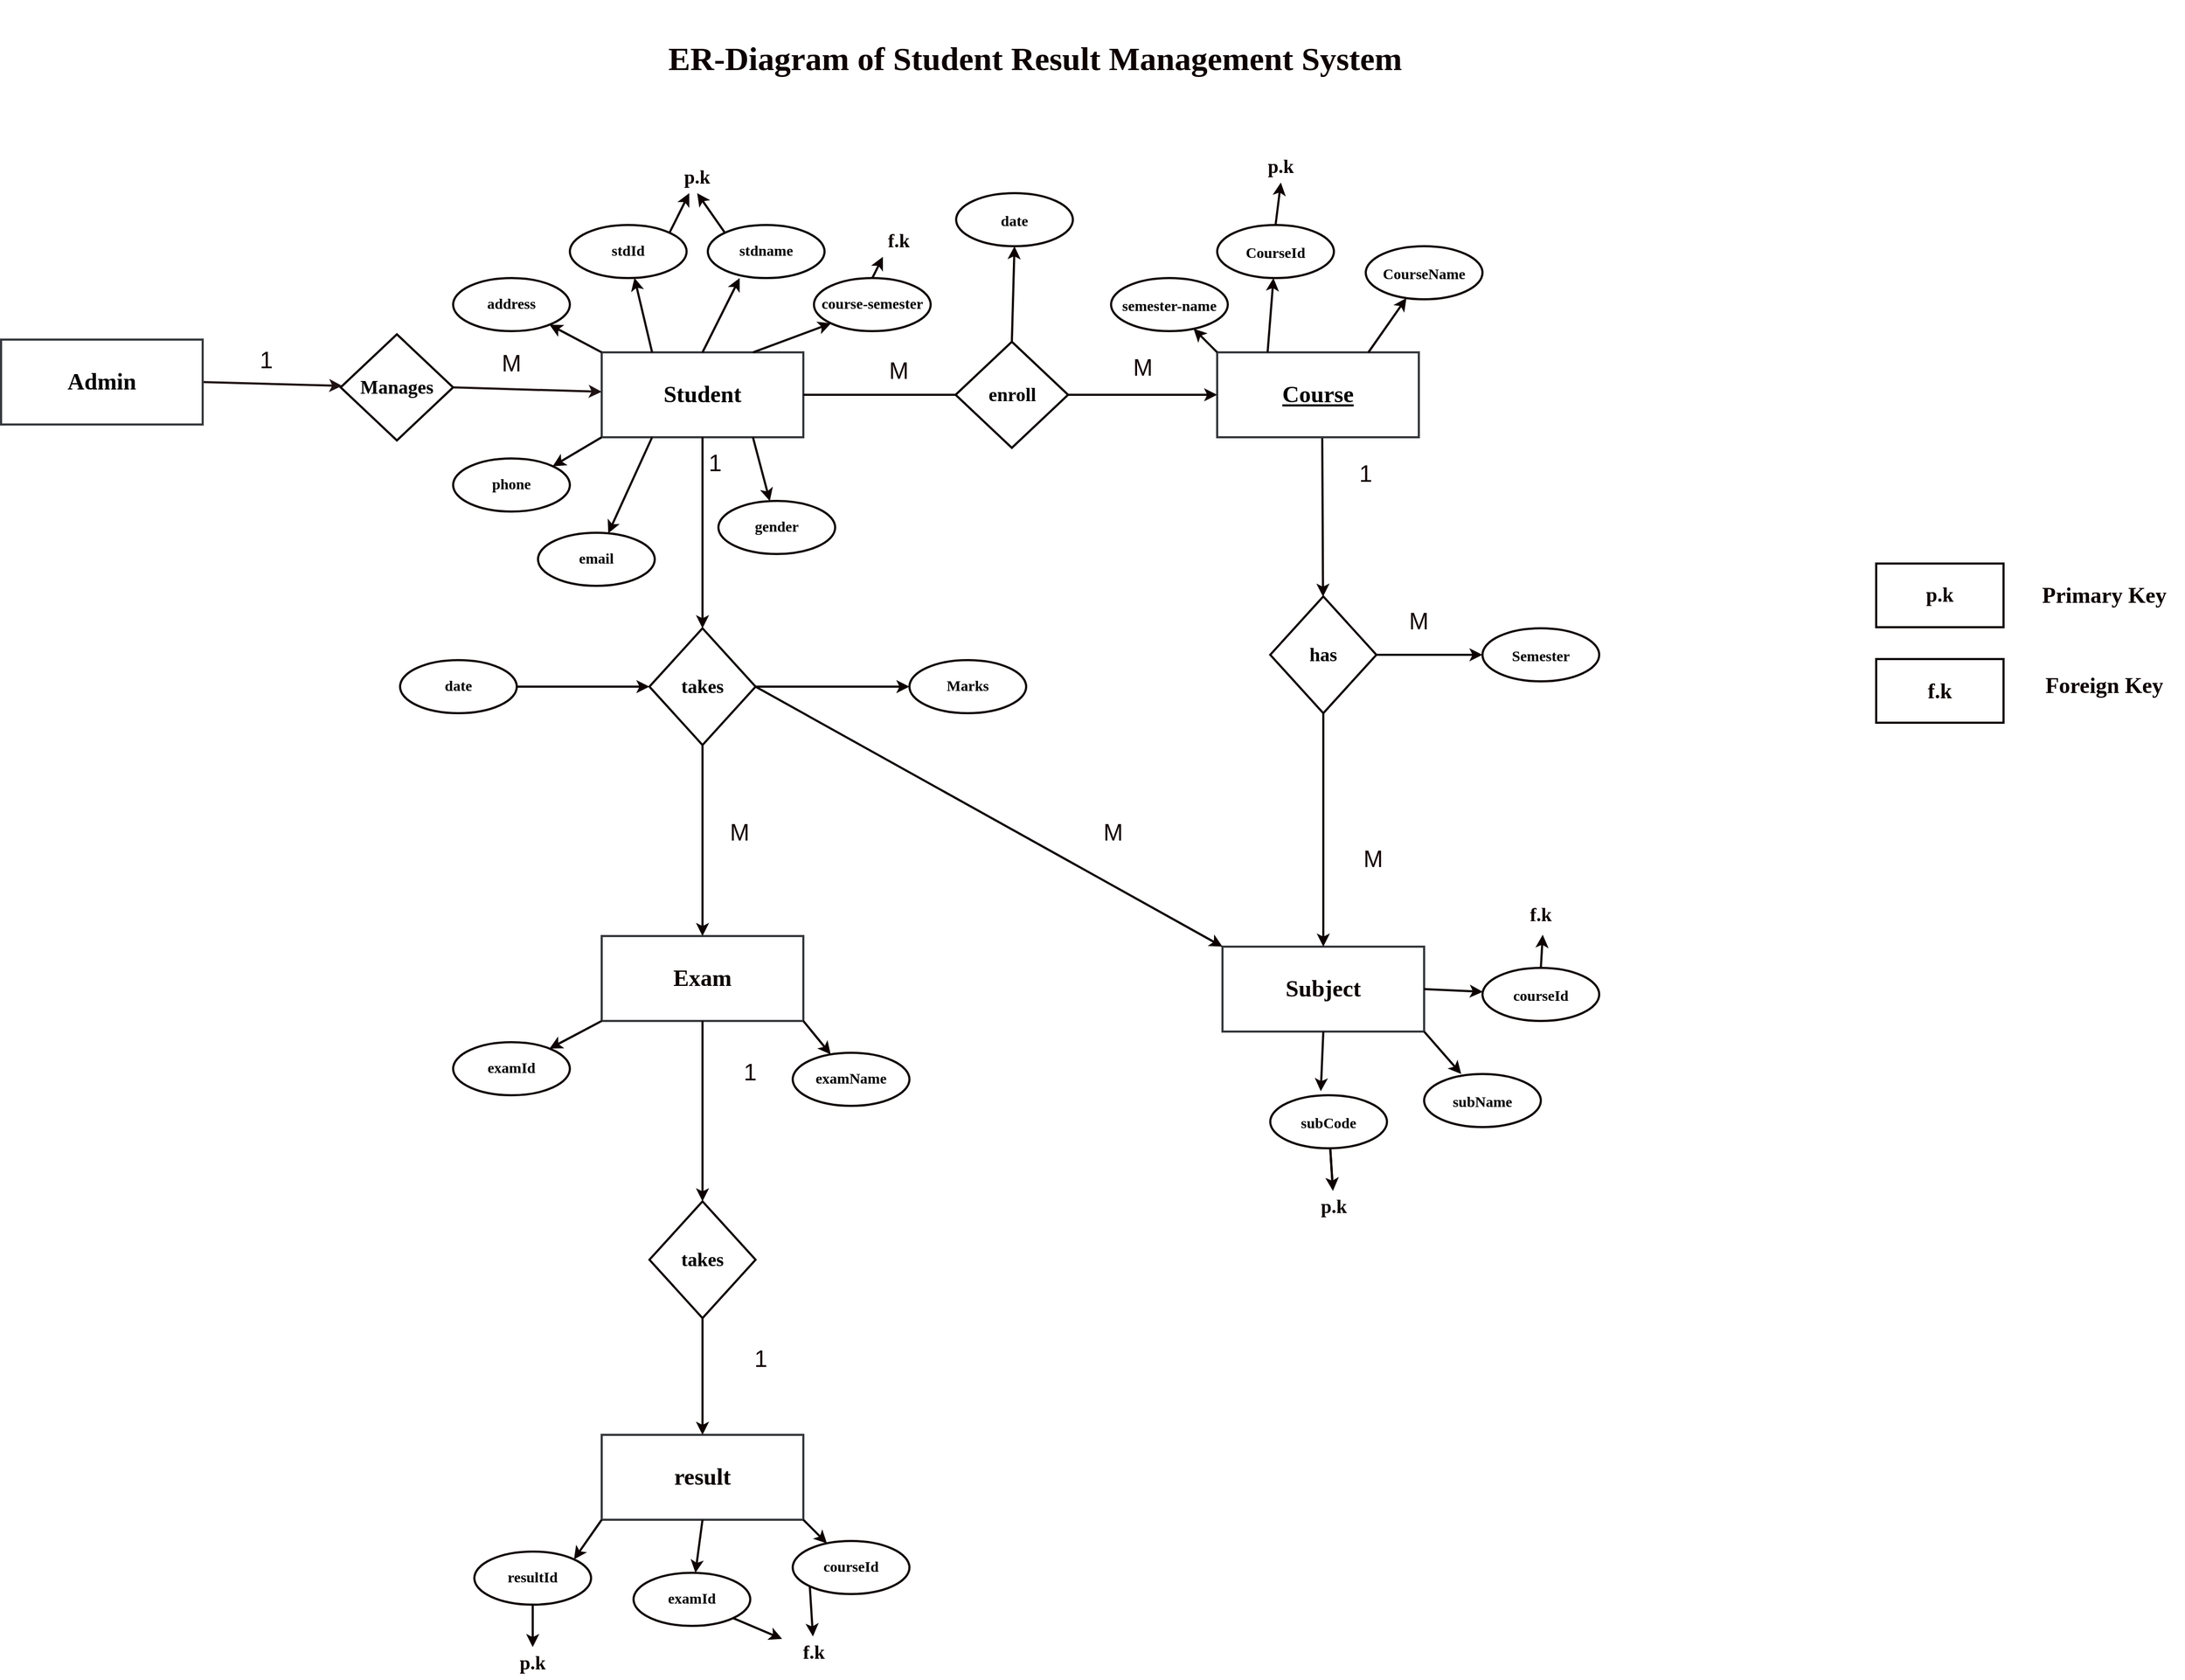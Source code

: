 <mxfile>
    <diagram id="aXGhBuVz9r-DT4zXBizx" name="Page-1">
        <mxGraphModel dx="5006" dy="3133" grid="0" gridSize="10" guides="1" tooltips="1" connect="1" arrows="1" fold="1" page="1" pageScale="1" pageWidth="827" pageHeight="1169" background="#FFFFFF" math="0" shadow="0">
            <root>
                <mxCell id="0"/>
                <mxCell id="1" parent="0"/>
                <mxCell id="134" value="" style="group" vertex="1" connectable="0" parent="1">
                    <mxGeometry x="-853" y="-125" width="2057" height="1550" as="geometry"/>
                </mxCell>
                <mxCell id="103" value="" style="group" parent="134" vertex="1" connectable="0">
                    <mxGeometry x="376" width="1681" height="1550" as="geometry"/>
                </mxCell>
                <mxCell id="3" value="&lt;font size=&quot;1&quot; style=&quot;&quot; face=&quot;Times New Roman&quot; color=&quot;#000000&quot;&gt;&lt;b style=&quot;font-size: 22px;&quot;&gt;Student&lt;/b&gt;&lt;/font&gt;" style="whiteSpace=wrap;html=1;fillColor=#FFFFFF;strokeColor=#36393d;strokeWidth=2;" parent="103" vertex="1">
                    <mxGeometry x="190" y="300" width="190" height="80" as="geometry"/>
                </mxCell>
                <mxCell id="4" value="&lt;font size=&quot;1&quot; color=&quot;#0e0101&quot; style=&quot;&quot; face=&quot;Times New Roman&quot;&gt;&lt;b style=&quot;font-size: 22px;&quot;&gt;Subject&lt;/b&gt;&lt;/font&gt;" style="whiteSpace=wrap;html=1;fillColor=#FFFFFF;strokeColor=#36393d;strokeWidth=2;" parent="103" vertex="1">
                    <mxGeometry x="775" y="860" width="190" height="80" as="geometry"/>
                </mxCell>
                <mxCell id="34" style="edgeStyle=none;html=1;exitX=0.5;exitY=1;exitDx=0;exitDy=0;strokeColor=#0e0101;strokeWidth=2;fontFamily=Times New Roman;fontSize=18;fontColor=#000000;" parent="103" target="21" edge="1">
                    <mxGeometry relative="1" as="geometry">
                        <mxPoint x="869" y="380" as="sourcePoint"/>
                        <mxPoint x="872.556" y="511.588" as="targetPoint"/>
                    </mxGeometry>
                </mxCell>
                <mxCell id="5" value="&lt;font size=&quot;1&quot; color=&quot;#000000&quot; style=&quot;&quot; face=&quot;Times New Roman&quot;&gt;&lt;b style=&quot;&quot;&gt;&lt;u style=&quot;font-size: 22px;&quot;&gt;Course&lt;/u&gt;&lt;/b&gt;&lt;/font&gt;" style="whiteSpace=wrap;html=1;fillColor=#FFFFFF;strokeColor=#36393d;strokestyle=dotted;strokeWidth=2;" parent="103" vertex="1">
                    <mxGeometry x="770" y="300" width="190" height="80" as="geometry"/>
                </mxCell>
                <mxCell id="13" style="edgeStyle=none;html=1;exitX=1;exitY=0.5;exitDx=0;exitDy=0;entryX=0;entryY=0.5;entryDx=0;entryDy=0;fontFamily=Times New Roman;fontSize=14;fontColor=#000000;strokeColor=#0e0101;strokeWidth=2;" parent="103" source="3" target="5" edge="1">
                    <mxGeometry relative="1" as="geometry">
                        <Array as="points"/>
                    </mxGeometry>
                </mxCell>
                <mxCell id="6" value="&lt;font style=&quot;font-size: 14px;&quot; face=&quot;Times New Roman&quot; color=&quot;#000000&quot;&gt;&lt;b&gt;stdId&lt;/b&gt;&lt;/font&gt;" style="ellipse;whiteSpace=wrap;html=1;fillColor=#ffffff;strokeWidth=2;strokeColor=#0e0101;" parent="103" vertex="1">
                    <mxGeometry x="160" y="180" width="110" height="50" as="geometry"/>
                </mxCell>
                <mxCell id="14" style="edgeStyle=none;html=1;exitX=0.25;exitY=0;exitDx=0;exitDy=0;strokeColor=#0e0101;strokeWidth=2;fontFamily=Times New Roman;fontSize=14;fontColor=#000000;" parent="103" source="3" target="6" edge="1">
                    <mxGeometry relative="1" as="geometry"/>
                </mxCell>
                <mxCell id="7" value="&lt;font face=&quot;Times New Roman&quot; color=&quot;#000000&quot;&gt;&lt;span style=&quot;font-size: 14px;&quot;&gt;&lt;b&gt;stdname&lt;/b&gt;&lt;/span&gt;&lt;/font&gt;" style="ellipse;whiteSpace=wrap;html=1;fillColor=#ffffff;strokeWidth=2;strokeColor=#050000;" parent="103" vertex="1">
                    <mxGeometry x="290" y="180" width="110" height="50" as="geometry"/>
                </mxCell>
                <mxCell id="19" style="edgeStyle=none;html=1;exitX=0.5;exitY=0;exitDx=0;exitDy=0;entryX=0.273;entryY=1;entryDx=0;entryDy=0;entryPerimeter=0;strokeColor=#0e0101;strokeWidth=2;fontFamily=Times New Roman;fontSize=14;fontColor=#000000;" parent="103" source="3" target="7" edge="1">
                    <mxGeometry relative="1" as="geometry"/>
                </mxCell>
                <mxCell id="8" value="&lt;font face=&quot;Times New Roman&quot; color=&quot;#000000&quot;&gt;&lt;span style=&quot;font-size: 14px;&quot;&gt;&lt;b&gt;course-semester&lt;/b&gt;&lt;/span&gt;&lt;/font&gt;" style="ellipse;whiteSpace=wrap;html=1;fillColor=#ffffff;strokeWidth=2;strokeColor=#0e0101;" parent="103" vertex="1">
                    <mxGeometry x="390" y="230" width="110" height="50" as="geometry"/>
                </mxCell>
                <mxCell id="20" style="edgeStyle=none;html=1;exitX=0.75;exitY=0;exitDx=0;exitDy=0;entryX=0;entryY=1;entryDx=0;entryDy=0;strokeColor=#0e0101;strokeWidth=2;fontFamily=Times New Roman;fontSize=14;fontColor=#000000;" parent="103" source="3" target="8" edge="1">
                    <mxGeometry relative="1" as="geometry"/>
                </mxCell>
                <mxCell id="9" value="&lt;font style=&quot;font-size: 14px;&quot; face=&quot;Times New Roman&quot; color=&quot;#000000&quot;&gt;&lt;b&gt;address&lt;/b&gt;&lt;/font&gt;" style="ellipse;whiteSpace=wrap;html=1;fillColor=#ffffff;strokeWidth=2;strokeColor=#0e0101;" parent="103" vertex="1">
                    <mxGeometry x="50" y="230" width="110" height="50" as="geometry"/>
                </mxCell>
                <mxCell id="15" style="edgeStyle=none;html=1;exitX=0;exitY=0;exitDx=0;exitDy=0;strokeColor=#0e0101;strokeWidth=2;fontFamily=Times New Roman;fontSize=14;fontColor=#000000;" parent="103" source="3" target="9" edge="1">
                    <mxGeometry relative="1" as="geometry"/>
                </mxCell>
                <mxCell id="10" value="&lt;font style=&quot;font-size: 14px;&quot; face=&quot;Times New Roman&quot; color=&quot;#000000&quot;&gt;&lt;b&gt;gender&lt;/b&gt;&lt;/font&gt;" style="ellipse;whiteSpace=wrap;html=1;fillColor=#ffffff;strokeWidth=2;strokeColor=#0e0101;" parent="103" vertex="1">
                    <mxGeometry x="300" y="440" width="110" height="50" as="geometry"/>
                </mxCell>
                <mxCell id="16" style="edgeStyle=none;html=1;exitX=0.75;exitY=1;exitDx=0;exitDy=0;strokeColor=#0e0101;strokeWidth=2;fontFamily=Times New Roman;fontSize=14;fontColor=#000000;" parent="103" source="3" target="10" edge="1">
                    <mxGeometry relative="1" as="geometry"/>
                </mxCell>
                <mxCell id="11" value="&lt;font style=&quot;font-size: 14px;&quot; face=&quot;Times New Roman&quot; color=&quot;#000000&quot;&gt;&lt;b&gt;phone&lt;/b&gt;&lt;/font&gt;" style="ellipse;whiteSpace=wrap;html=1;fillColor=#ffffff;strokeWidth=2;strokeColor=#0e0101;" parent="103" vertex="1">
                    <mxGeometry x="50" y="400" width="110" height="50" as="geometry"/>
                </mxCell>
                <mxCell id="17" style="edgeStyle=none;html=1;exitX=0;exitY=1;exitDx=0;exitDy=0;entryX=1;entryY=0;entryDx=0;entryDy=0;strokeColor=#0e0101;strokeWidth=2;fontFamily=Times New Roman;fontSize=14;fontColor=#000000;" parent="103" source="3" target="11" edge="1">
                    <mxGeometry relative="1" as="geometry"/>
                </mxCell>
                <mxCell id="12" value="&lt;font face=&quot;Times New Roman&quot; color=&quot;#000000&quot;&gt;&lt;span style=&quot;font-size: 14px;&quot;&gt;&lt;b&gt;email&lt;/b&gt;&lt;/span&gt;&lt;/font&gt;" style="ellipse;whiteSpace=wrap;html=1;fillColor=#ffffff;strokeWidth=2;strokeColor=#0e0101;" parent="103" vertex="1">
                    <mxGeometry x="130" y="470" width="110" height="50" as="geometry"/>
                </mxCell>
                <mxCell id="18" style="edgeStyle=none;html=1;exitX=0.25;exitY=1;exitDx=0;exitDy=0;strokeColor=#0e0101;strokeWidth=2;fontFamily=Times New Roman;fontSize=14;fontColor=#000000;" parent="103" source="3" target="12" edge="1">
                    <mxGeometry relative="1" as="geometry"/>
                </mxCell>
                <mxCell id="44" style="edgeStyle=none;html=1;exitX=0.5;exitY=1;exitDx=0;exitDy=0;strokeColor=#0e0101;strokeWidth=2;fontFamily=Times New Roman;fontSize=18;fontColor=#000000;" parent="103" source="21" target="4" edge="1">
                    <mxGeometry relative="1" as="geometry"/>
                </mxCell>
                <mxCell id="21" value="&lt;b&gt;has&lt;/b&gt;" style="rhombus;whiteSpace=wrap;html=1;strokeColor=#0e0101;strokeWidth=2;fontFamily=Times New Roman;fontSize=18;fontColor=#000000;fillColor=#ffffff;" parent="103" vertex="1">
                    <mxGeometry x="820" y="530" width="100" height="110" as="geometry"/>
                </mxCell>
                <mxCell id="22" value="&lt;b&gt;enroll&lt;/b&gt;" style="rhombus;whiteSpace=wrap;html=1;strokeColor=#0e0101;strokeWidth=2;fontFamily=Times New Roman;fontSize=18;fontColor=#000000;fillColor=#ffffff;" parent="103" vertex="1">
                    <mxGeometry x="523.5" y="290" width="106" height="100" as="geometry"/>
                </mxCell>
                <mxCell id="23" value="&lt;span style=&quot;font-size: 14px;&quot;&gt;&lt;b&gt;date&lt;/b&gt;&lt;/span&gt;" style="ellipse;whiteSpace=wrap;html=1;fillColor=#ffffff;strokeWidth=2;strokeColor=#0e0101;fontFamily=Times New Roman;fontSize=18;fontColor=#000000;" parent="103" vertex="1">
                    <mxGeometry x="524" y="150" width="110" height="50" as="geometry"/>
                </mxCell>
                <mxCell id="25" style="edgeStyle=none;html=1;exitX=0.5;exitY=0;exitDx=0;exitDy=0;entryX=0.5;entryY=1;entryDx=0;entryDy=0;strokeColor=#0e0101;strokeWidth=2;fontFamily=Times New Roman;fontSize=18;fontColor=#000000;" parent="103" source="22" target="23" edge="1">
                    <mxGeometry relative="1" as="geometry"/>
                </mxCell>
                <mxCell id="26" value="&lt;span style=&quot;font-size: 14px;&quot;&gt;&lt;b&gt;CourseId&lt;/b&gt;&lt;/span&gt;" style="ellipse;whiteSpace=wrap;html=1;fillColor=#ffffff;strokeWidth=2;strokeColor=#0e0101;fontFamily=Times New Roman;fontSize=18;fontColor=#000000;" parent="103" vertex="1">
                    <mxGeometry x="770" y="180" width="110" height="50" as="geometry"/>
                </mxCell>
                <mxCell id="30" style="edgeStyle=none;html=1;exitX=0.25;exitY=0;exitDx=0;exitDy=0;strokeColor=#0e0101;strokeWidth=2;fontFamily=Times New Roman;fontSize=18;fontColor=#000000;" parent="103" source="5" target="26" edge="1">
                    <mxGeometry relative="1" as="geometry"/>
                </mxCell>
                <mxCell id="27" value="&lt;span style=&quot;font-size: 14px;&quot;&gt;&lt;b&gt;CourseName&lt;/b&gt;&lt;/span&gt;" style="ellipse;whiteSpace=wrap;html=1;fillColor=#ffffff;strokeWidth=2;strokeColor=#0e0101;fontFamily=Times New Roman;fontSize=18;fontColor=#000000;" parent="103" vertex="1">
                    <mxGeometry x="910" y="200" width="110" height="50" as="geometry"/>
                </mxCell>
                <mxCell id="31" style="edgeStyle=none;html=1;exitX=0.75;exitY=0;exitDx=0;exitDy=0;strokeColor=#0e0101;strokeWidth=2;fontFamily=Times New Roman;fontSize=18;fontColor=#000000;" parent="103" source="5" target="27" edge="1">
                    <mxGeometry relative="1" as="geometry"/>
                </mxCell>
                <mxCell id="28" value="&lt;span style=&quot;font-size: 14px;&quot;&gt;&lt;b&gt;semester-name&lt;/b&gt;&lt;/span&gt;" style="ellipse;whiteSpace=wrap;html=1;fillColor=#ffffff;strokeWidth=2;strokeColor=#0e0101;fontFamily=Times New Roman;fontSize=18;fontColor=#000000;" parent="103" vertex="1">
                    <mxGeometry x="670" y="230" width="110" height="50" as="geometry"/>
                </mxCell>
                <mxCell id="29" style="edgeStyle=none;html=1;exitX=0;exitY=0;exitDx=0;exitDy=0;strokeColor=#0e0101;strokeWidth=2;fontFamily=Times New Roman;fontSize=18;fontColor=#000000;" parent="103" source="5" target="28" edge="1">
                    <mxGeometry relative="1" as="geometry"/>
                </mxCell>
                <mxCell id="35" value="&lt;span style=&quot;font-size: 14px;&quot;&gt;&lt;b&gt;Semester&lt;/b&gt;&lt;/span&gt;" style="ellipse;whiteSpace=wrap;html=1;fillColor=#ffffff;strokeWidth=2;strokeColor=#0e0101;fontFamily=Times New Roman;fontSize=18;fontColor=#000000;" parent="103" vertex="1">
                    <mxGeometry x="1020" y="560" width="110" height="50" as="geometry"/>
                </mxCell>
                <mxCell id="37" style="edgeStyle=none;html=1;exitX=1;exitY=0.5;exitDx=0;exitDy=0;strokeColor=#0e0101;strokeWidth=2;fontFamily=Times New Roman;fontSize=18;fontColor=#000000;" parent="103" source="21" target="35" edge="1">
                    <mxGeometry relative="1" as="geometry"/>
                </mxCell>
                <mxCell id="47" style="edgeStyle=none;html=1;exitX=1;exitY=0.5;exitDx=0;exitDy=0;entryX=0;entryY=0;entryDx=0;entryDy=0;strokeColor=#0e0101;strokeWidth=2;fontFamily=Times New Roman;fontSize=17;fontColor=#0e0101;" parent="103" source="38" target="4" edge="1">
                    <mxGeometry relative="1" as="geometry"/>
                </mxCell>
                <mxCell id="38" value="&lt;b&gt;takes&lt;/b&gt;" style="rhombus;whiteSpace=wrap;html=1;strokeColor=#0e0101;strokeWidth=2;fontFamily=Times New Roman;fontSize=18;fontColor=#000000;fillColor=#ffffff;" parent="103" vertex="1">
                    <mxGeometry x="235" y="560" width="100" height="110" as="geometry"/>
                </mxCell>
                <mxCell id="39" style="edgeStyle=none;html=1;exitX=0.5;exitY=1;exitDx=0;exitDy=0;strokeColor=#0e0101;strokeWidth=2;fontFamily=Times New Roman;fontSize=18;fontColor=#000000;" parent="103" source="3" target="38" edge="1">
                    <mxGeometry relative="1" as="geometry"/>
                </mxCell>
                <mxCell id="40" value="&lt;font size=&quot;1&quot; color=&quot;#0d0202&quot; style=&quot;&quot; face=&quot;Times New Roman&quot;&gt;&lt;b style=&quot;font-size: 22px;&quot;&gt;Exam&lt;/b&gt;&lt;/font&gt;" style="whiteSpace=wrap;html=1;fillColor=#FFFFFF;strokeColor=#36393d;strokeWidth=2;" parent="103" vertex="1">
                    <mxGeometry x="190" y="850" width="190" height="80" as="geometry"/>
                </mxCell>
                <mxCell id="43" style="edgeStyle=none;html=1;exitX=0.5;exitY=1;exitDx=0;exitDy=0;strokeColor=#0e0101;strokeWidth=2;fontFamily=Times New Roman;fontSize=18;fontColor=#000000;" parent="103" source="38" target="40" edge="1">
                    <mxGeometry relative="1" as="geometry"/>
                </mxCell>
                <mxCell id="46" style="edgeStyle=none;html=1;exitX=1;exitY=0.5;exitDx=0;exitDy=0;strokeColor=#0e0101;strokeWidth=2;fontFamily=Times New Roman;fontSize=17;fontColor=#0e0101;" parent="103" source="45" target="38" edge="1">
                    <mxGeometry relative="1" as="geometry"/>
                </mxCell>
                <mxCell id="45" value="&lt;font face=&quot;Times New Roman&quot; color=&quot;#000000&quot;&gt;&lt;span style=&quot;font-size: 14px;&quot;&gt;&lt;b&gt;date&lt;/b&gt;&lt;/span&gt;&lt;/font&gt;" style="ellipse;whiteSpace=wrap;html=1;fillColor=#ffffff;strokeWidth=2;strokeColor=#0e0101;" parent="103" vertex="1">
                    <mxGeometry y="590" width="110" height="50" as="geometry"/>
                </mxCell>
                <mxCell id="49" value="&lt;span style=&quot;font-size: 14px;&quot;&gt;&lt;b&gt;subName&lt;/b&gt;&lt;/span&gt;" style="ellipse;whiteSpace=wrap;html=1;fillColor=#ffffff;strokeWidth=2;strokeColor=#0e0101;fontFamily=Times New Roman;fontSize=18;fontColor=#000000;" parent="103" vertex="1">
                    <mxGeometry x="965" y="980" width="110" height="50" as="geometry"/>
                </mxCell>
                <mxCell id="53" style="edgeStyle=none;html=1;exitX=1;exitY=1;exitDx=0;exitDy=0;entryX=0.318;entryY=0;entryDx=0;entryDy=0;entryPerimeter=0;strokeColor=#0e0101;strokeWidth=2;fontFamily=Times New Roman;fontSize=17;fontColor=#0e0101;" parent="103" source="4" target="49" edge="1">
                    <mxGeometry relative="1" as="geometry"/>
                </mxCell>
                <mxCell id="50" value="&lt;span style=&quot;font-size: 14px;&quot;&gt;&lt;b&gt;subCode&lt;/b&gt;&lt;/span&gt;" style="ellipse;whiteSpace=wrap;html=1;fillColor=#ffffff;strokeWidth=2;strokeColor=#0e0101;fontFamily=Times New Roman;fontSize=18;fontColor=#000000;" parent="103" vertex="1">
                    <mxGeometry x="820" y="1000" width="110" height="50" as="geometry"/>
                </mxCell>
                <mxCell id="52" style="edgeStyle=none;html=1;exitX=0.5;exitY=1;exitDx=0;exitDy=0;entryX=0.433;entryY=-0.075;entryDx=0;entryDy=0;entryPerimeter=0;strokeColor=#0e0101;strokeWidth=2;fontFamily=Times New Roman;fontSize=17;fontColor=#0e0101;" parent="103" source="4" target="50" edge="1">
                    <mxGeometry relative="1" as="geometry"/>
                </mxCell>
                <mxCell id="51" value="&lt;span style=&quot;font-size: 14px;&quot;&gt;&lt;b&gt;courseId&lt;/b&gt;&lt;/span&gt;" style="ellipse;whiteSpace=wrap;html=1;fillColor=#ffffff;strokeWidth=2;strokeColor=#0e0101;fontFamily=Times New Roman;fontSize=18;fontColor=#000000;" parent="103" vertex="1">
                    <mxGeometry x="1020" y="880" width="110" height="50" as="geometry"/>
                </mxCell>
                <mxCell id="54" style="edgeStyle=none;html=1;exitX=1;exitY=0.5;exitDx=0;exitDy=0;strokeColor=#0e0101;strokeWidth=2;fontFamily=Times New Roman;fontSize=17;fontColor=#0e0101;" parent="103" source="4" target="51" edge="1">
                    <mxGeometry relative="1" as="geometry"/>
                </mxCell>
                <mxCell id="55" value="&lt;font face=&quot;Times New Roman&quot; color=&quot;#000000&quot;&gt;&lt;span style=&quot;font-size: 14px;&quot;&gt;&lt;b&gt;examId&lt;/b&gt;&lt;/span&gt;&lt;/font&gt;" style="ellipse;whiteSpace=wrap;html=1;fillColor=#ffffff;strokeWidth=2;strokeColor=#0e0101;" parent="103" vertex="1">
                    <mxGeometry x="50" y="950" width="110" height="50" as="geometry"/>
                </mxCell>
                <mxCell id="57" style="edgeStyle=none;html=1;exitX=0;exitY=1;exitDx=0;exitDy=0;strokeColor=#0e0101;strokeWidth=2;fontFamily=Times New Roman;fontSize=17;fontColor=#0e0101;" parent="103" source="40" target="55" edge="1">
                    <mxGeometry relative="1" as="geometry"/>
                </mxCell>
                <mxCell id="56" value="&lt;font face=&quot;Times New Roman&quot; color=&quot;#000000&quot;&gt;&lt;span style=&quot;font-size: 14px;&quot;&gt;&lt;b&gt;examName&lt;/b&gt;&lt;/span&gt;&lt;/font&gt;" style="ellipse;whiteSpace=wrap;html=1;fillColor=#ffffff;strokeWidth=2;strokeColor=#0e0101;" parent="103" vertex="1">
                    <mxGeometry x="370" y="960" width="110" height="50" as="geometry"/>
                </mxCell>
                <mxCell id="58" style="edgeStyle=none;html=1;exitX=1;exitY=1;exitDx=0;exitDy=0;strokeColor=#0e0101;strokeWidth=2;fontFamily=Times New Roman;fontSize=17;fontColor=#0e0101;" parent="103" source="40" target="56" edge="1">
                    <mxGeometry relative="1" as="geometry"/>
                </mxCell>
                <mxCell id="59" value="&lt;b&gt;takes&lt;/b&gt;" style="rhombus;whiteSpace=wrap;html=1;strokeColor=#0e0101;strokeWidth=2;fontFamily=Times New Roman;fontSize=18;fontColor=#000000;fillColor=#ffffff;" parent="103" vertex="1">
                    <mxGeometry x="235" y="1100" width="100" height="110" as="geometry"/>
                </mxCell>
                <mxCell id="60" style="edgeStyle=none;html=1;exitX=0.5;exitY=1;exitDx=0;exitDy=0;strokeColor=#0e0101;strokeWidth=2;fontFamily=Times New Roman;fontSize=17;fontColor=#0e0101;" parent="103" source="40" target="59" edge="1">
                    <mxGeometry relative="1" as="geometry"/>
                </mxCell>
                <mxCell id="62" value="&lt;font size=&quot;1&quot; color=&quot;#0d0202&quot; style=&quot;&quot; face=&quot;Times New Roman&quot;&gt;&lt;b style=&quot;font-size: 22px;&quot;&gt;result&lt;/b&gt;&lt;/font&gt;" style="whiteSpace=wrap;html=1;fillColor=#FFFFFF;strokeColor=#36393d;strokeWidth=2;" parent="103" vertex="1">
                    <mxGeometry x="190" y="1320" width="190" height="80" as="geometry"/>
                </mxCell>
                <mxCell id="66" style="edgeStyle=none;html=1;exitX=0.5;exitY=1;exitDx=0;exitDy=0;strokeColor=#0e0101;strokeWidth=2;fontFamily=Times New Roman;fontSize=17;fontColor=#0e0101;" parent="103" source="59" target="62" edge="1">
                    <mxGeometry relative="1" as="geometry"/>
                </mxCell>
                <mxCell id="63" value="&lt;font face=&quot;Times New Roman&quot; color=&quot;#000000&quot;&gt;&lt;span style=&quot;font-size: 14px;&quot;&gt;&lt;b&gt;courseId&lt;/b&gt;&lt;/span&gt;&lt;/font&gt;" style="ellipse;whiteSpace=wrap;html=1;fillColor=#ffffff;strokeWidth=2;strokeColor=#0e0101;" parent="103" vertex="1">
                    <mxGeometry x="370" y="1420" width="110" height="50" as="geometry"/>
                </mxCell>
                <mxCell id="84" style="edgeStyle=none;html=1;exitX=1;exitY=1;exitDx=0;exitDy=0;strokeColor=#0e0101;strokeWidth=2;fontFamily=Times New Roman;fontSize=18;fontColor=#0e0101;" parent="103" source="62" target="63" edge="1">
                    <mxGeometry relative="1" as="geometry"/>
                </mxCell>
                <mxCell id="64" value="&lt;font face=&quot;Times New Roman&quot; color=&quot;#000000&quot;&gt;&lt;span style=&quot;font-size: 14px;&quot;&gt;&lt;b&gt;examId&lt;/b&gt;&lt;/span&gt;&lt;/font&gt;" style="ellipse;whiteSpace=wrap;html=1;fillColor=#ffffff;strokeWidth=2;strokeColor=#0e0101;" parent="103" vertex="1">
                    <mxGeometry x="220" y="1450" width="110" height="50" as="geometry"/>
                </mxCell>
                <mxCell id="83" style="edgeStyle=none;html=1;exitX=0.5;exitY=1;exitDx=0;exitDy=0;strokeColor=#0e0101;strokeWidth=2;fontFamily=Times New Roman;fontSize=18;fontColor=#0e0101;" parent="103" source="62" target="64" edge="1">
                    <mxGeometry relative="1" as="geometry"/>
                </mxCell>
                <mxCell id="65" value="&lt;font face=&quot;Times New Roman&quot; color=&quot;#000000&quot;&gt;&lt;span style=&quot;font-size: 14px;&quot;&gt;&lt;b&gt;resultId&lt;/b&gt;&lt;/span&gt;&lt;/font&gt;" style="ellipse;whiteSpace=wrap;html=1;fillColor=#ffffff;strokeWidth=2;strokeColor=#0e0101;" parent="103" vertex="1">
                    <mxGeometry x="70" y="1430" width="110" height="50" as="geometry"/>
                </mxCell>
                <mxCell id="82" style="edgeStyle=none;html=1;exitX=0;exitY=1;exitDx=0;exitDy=0;entryX=1;entryY=0;entryDx=0;entryDy=0;strokeColor=#0e0101;strokeWidth=2;fontFamily=Times New Roman;fontSize=18;fontColor=#0e0101;" parent="103" source="62" target="65" edge="1">
                    <mxGeometry relative="1" as="geometry"/>
                </mxCell>
                <mxCell id="70" value="&lt;font face=&quot;Times New Roman&quot; color=&quot;#000000&quot;&gt;&lt;span style=&quot;font-size: 14px;&quot;&gt;&lt;b&gt;Marks&lt;/b&gt;&lt;/span&gt;&lt;/font&gt;" style="ellipse;whiteSpace=wrap;html=1;fillColor=#ffffff;strokeWidth=2;strokeColor=#0e0101;" parent="103" vertex="1">
                    <mxGeometry x="480" y="590" width="110" height="50" as="geometry"/>
                </mxCell>
                <mxCell id="72" style="edgeStyle=none;html=1;exitX=1;exitY=0.5;exitDx=0;exitDy=0;entryX=0;entryY=0.5;entryDx=0;entryDy=0;strokeColor=#0e0101;strokeWidth=2;fontFamily=Times New Roman;fontSize=17;fontColor=#0e0101;" parent="103" source="38" target="70" edge="1">
                    <mxGeometry relative="1" as="geometry"/>
                </mxCell>
                <mxCell id="74" value="&lt;b&gt;&lt;font style=&quot;font-size: 18px;&quot;&gt;p.k&lt;/font&gt;&lt;/b&gt;" style="text;strokeColor=none;align=center;fillColor=none;html=1;verticalAlign=middle;whiteSpace=wrap;rounded=0;strokeWidth=2;fontFamily=Times New Roman;fontSize=17;fontColor=#0e0101;" parent="103" vertex="1">
                    <mxGeometry x="250" y="120" width="60" height="30" as="geometry"/>
                </mxCell>
                <mxCell id="75" style="edgeStyle=none;html=1;exitX=1;exitY=0;exitDx=0;exitDy=0;strokeColor=#0e0101;strokeWidth=2;fontFamily=Times New Roman;fontSize=17;fontColor=#0e0101;" parent="103" source="6" target="74" edge="1">
                    <mxGeometry relative="1" as="geometry"/>
                </mxCell>
                <mxCell id="76" style="edgeStyle=none;html=1;exitX=0;exitY=0;exitDx=0;exitDy=0;entryX=0.5;entryY=1;entryDx=0;entryDy=0;strokeColor=#0e0101;strokeWidth=2;fontFamily=Times New Roman;fontSize=17;fontColor=#0e0101;" parent="103" source="7" target="74" edge="1">
                    <mxGeometry relative="1" as="geometry"/>
                </mxCell>
                <mxCell id="77" value="&lt;b&gt;&lt;font style=&quot;font-size: 18px;&quot;&gt;f.k&lt;/font&gt;&lt;/b&gt;" style="text;strokeColor=none;align=center;fillColor=none;html=1;verticalAlign=middle;whiteSpace=wrap;rounded=0;strokeWidth=2;fontFamily=Times New Roman;fontSize=17;fontColor=#0e0101;" parent="103" vertex="1">
                    <mxGeometry x="440" y="180" width="60" height="30" as="geometry"/>
                </mxCell>
                <mxCell id="78" style="edgeStyle=none;html=1;exitX=0.5;exitY=0;exitDx=0;exitDy=0;entryX=0.25;entryY=1;entryDx=0;entryDy=0;strokeColor=#0e0101;strokeWidth=2;fontFamily=Times New Roman;fontSize=18;fontColor=#0e0101;" parent="103" source="8" target="77" edge="1">
                    <mxGeometry relative="1" as="geometry"/>
                </mxCell>
                <mxCell id="79" value="&lt;b&gt;&lt;font style=&quot;font-size: 18px;&quot;&gt;p.k&lt;/font&gt;&lt;/b&gt;" style="text;strokeColor=none;align=center;fillColor=none;html=1;verticalAlign=middle;whiteSpace=wrap;rounded=0;strokeWidth=2;fontFamily=Times New Roman;fontSize=17;fontColor=#0e0101;" parent="103" vertex="1">
                    <mxGeometry x="800" y="110" width="60" height="30" as="geometry"/>
                </mxCell>
                <mxCell id="81" style="edgeStyle=none;html=1;exitX=0.5;exitY=0;exitDx=0;exitDy=0;entryX=0.5;entryY=1;entryDx=0;entryDy=0;strokeColor=#0e0101;strokeWidth=2;fontFamily=Times New Roman;fontSize=18;fontColor=#0e0101;" parent="103" source="26" target="79" edge="1">
                    <mxGeometry relative="1" as="geometry"/>
                </mxCell>
                <mxCell id="85" value="&lt;b&gt;&lt;font style=&quot;font-size: 18px;&quot;&gt;p.k&lt;/font&gt;&lt;/b&gt;" style="text;strokeColor=none;align=center;fillColor=none;html=1;verticalAlign=middle;whiteSpace=wrap;rounded=0;strokeWidth=2;fontFamily=Times New Roman;fontSize=17;fontColor=#0e0101;" parent="103" vertex="1">
                    <mxGeometry x="850" y="1090" width="60" height="30" as="geometry"/>
                </mxCell>
                <mxCell id="87" style="edgeStyle=none;html=1;strokeColor=#0e0101;strokeWidth=2;fontFamily=Times New Roman;fontSize=18;fontColor=#0e0101;" parent="103" source="50" target="85" edge="1">
                    <mxGeometry relative="1" as="geometry"/>
                </mxCell>
                <mxCell id="91" value="" style="edgeStyle=none;html=1;strokeColor=#0e0101;strokeWidth=2;fontFamily=Times New Roman;fontSize=18;fontColor=#0e0101;" parent="103" source="50" target="85" edge="1">
                    <mxGeometry relative="1" as="geometry"/>
                </mxCell>
                <mxCell id="88" value="&lt;b&gt;&lt;font style=&quot;font-size: 18px;&quot;&gt;f.k&lt;/font&gt;&lt;/b&gt;" style="text;strokeColor=none;align=center;fillColor=none;html=1;verticalAlign=middle;whiteSpace=wrap;rounded=0;strokeWidth=2;fontFamily=Times New Roman;fontSize=17;fontColor=#0e0101;" parent="103" vertex="1">
                    <mxGeometry x="1045" y="815" width="60" height="30" as="geometry"/>
                </mxCell>
                <mxCell id="89" style="edgeStyle=none;html=1;exitX=0.5;exitY=0;exitDx=0;exitDy=0;entryX=0.53;entryY=1.125;entryDx=0;entryDy=0;entryPerimeter=0;strokeColor=#0e0101;strokeWidth=2;fontFamily=Times New Roman;fontSize=18;fontColor=#0e0101;" parent="103" source="51" target="88" edge="1">
                    <mxGeometry relative="1" as="geometry"/>
                </mxCell>
                <mxCell id="94" value="&lt;b&gt;&lt;font style=&quot;font-size: 18px;&quot;&gt;p.k&lt;/font&gt;&lt;/b&gt;" style="text;strokeColor=none;align=center;fillColor=none;html=1;verticalAlign=middle;whiteSpace=wrap;rounded=0;strokeWidth=2;fontFamily=Times New Roman;fontSize=17;fontColor=#0e0101;" parent="103" vertex="1">
                    <mxGeometry x="95" y="1520" width="60" height="30" as="geometry"/>
                </mxCell>
                <mxCell id="95" style="edgeStyle=none;html=1;exitX=0.5;exitY=1;exitDx=0;exitDy=0;strokeColor=#0e0101;strokeWidth=2;fontFamily=Times New Roman;fontSize=18;fontColor=#0e0101;" parent="103" source="65" target="94" edge="1">
                    <mxGeometry relative="1" as="geometry"/>
                </mxCell>
                <mxCell id="96" value="&lt;b&gt;&lt;font style=&quot;font-size: 18px;&quot;&gt;f.k&lt;/font&gt;&lt;/b&gt;" style="text;strokeColor=none;align=center;fillColor=none;html=1;verticalAlign=middle;whiteSpace=wrap;rounded=0;strokeWidth=2;fontFamily=Times New Roman;fontSize=17;fontColor=#0e0101;" parent="103" vertex="1">
                    <mxGeometry x="360" y="1510" width="60" height="30" as="geometry"/>
                </mxCell>
                <mxCell id="98" style="edgeStyle=none;html=1;exitX=0;exitY=1;exitDx=0;exitDy=0;strokeColor=#0e0101;strokeWidth=2;fontFamily=Times New Roman;fontSize=18;fontColor=#0e0101;" parent="103" source="63" target="96" edge="1">
                    <mxGeometry relative="1" as="geometry"/>
                </mxCell>
                <mxCell id="97" style="edgeStyle=none;html=1;exitX=1;exitY=1;exitDx=0;exitDy=0;strokeColor=#0e0101;strokeWidth=2;fontFamily=Times New Roman;fontSize=18;fontColor=#0e0101;" parent="103" source="64" target="96" edge="1">
                    <mxGeometry relative="1" as="geometry"/>
                </mxCell>
                <mxCell id="102" value="" style="group" parent="103" vertex="1" connectable="0">
                    <mxGeometry x="1391" y="499" width="290" height="150" as="geometry"/>
                </mxCell>
                <mxCell id="67" value="&lt;b&gt;&lt;font style=&quot;font-size: 19px;&quot;&gt;p.k&lt;/font&gt;&lt;/b&gt;" style="whiteSpace=wrap;html=1;strokeColor=#0e0101;strokeWidth=2;fontFamily=Times New Roman;fontSize=17;fontColor=#0e0101;fillColor=#ffffff;" parent="102" vertex="1">
                    <mxGeometry width="120" height="60" as="geometry"/>
                </mxCell>
                <mxCell id="68" value="&lt;font style=&quot;font-size: 20px;&quot;&gt;&lt;b&gt;f.k&lt;/b&gt;&lt;/font&gt;" style="whiteSpace=wrap;html=1;strokeColor=#0e0101;strokeWidth=2;fontFamily=Times New Roman;fontSize=17;fontColor=#0e0101;fillColor=#ffffff;" parent="102" vertex="1">
                    <mxGeometry y="90" width="120" height="60" as="geometry"/>
                </mxCell>
                <mxCell id="99" value="&lt;b&gt;&lt;font style=&quot;font-size: 21px;&quot;&gt;Primary Key&lt;/font&gt;&lt;/b&gt;" style="text;strokeColor=none;align=center;fillColor=none;html=1;verticalAlign=middle;whiteSpace=wrap;rounded=0;strokeWidth=2;fontFamily=Times New Roman;fontSize=20;fontColor=#0e0101;" parent="102" vertex="1">
                    <mxGeometry x="140" y="15" width="150" height="30" as="geometry"/>
                </mxCell>
                <mxCell id="100" value="&lt;b&gt;&lt;font style=&quot;font-size: 21px;&quot;&gt;Foreign Key&lt;/font&gt;&lt;/b&gt;" style="text;strokeColor=none;align=center;fillColor=none;html=1;verticalAlign=middle;whiteSpace=wrap;rounded=0;strokeWidth=2;fontFamily=Times New Roman;fontSize=20;fontColor=#0e0101;" parent="102" vertex="1">
                    <mxGeometry x="140" y="100" width="150" height="30" as="geometry"/>
                </mxCell>
                <mxCell id="117" style="edgeStyle=none;html=1;exitX=1;exitY=0.5;exitDx=0;exitDy=0;strokeColor=#201313;strokeWidth=2;fontSize=22;" edge="1" parent="103" source="108" target="3">
                    <mxGeometry relative="1" as="geometry"/>
                </mxCell>
                <mxCell id="108" value="&lt;b&gt;Manages&lt;/b&gt;" style="rhombus;whiteSpace=wrap;html=1;strokeColor=#0e0101;strokeWidth=2;fontFamily=Times New Roman;fontSize=18;fontColor=#000000;fillColor=#ffffff;" vertex="1" parent="103">
                    <mxGeometry x="-56" y="283" width="106" height="100" as="geometry"/>
                </mxCell>
                <mxCell id="124" value="&lt;font color=&quot;#150404&quot;&gt;M&lt;/font&gt;" style="text;strokeColor=none;align=center;fillColor=none;html=1;verticalAlign=middle;whiteSpace=wrap;rounded=0;labelBackgroundColor=#ffffff;fontSize=22;" vertex="1" parent="103">
                    <mxGeometry x="75.0" y="296" width="60" height="30" as="geometry"/>
                </mxCell>
                <mxCell id="125" value="&lt;font color=&quot;#150404&quot;&gt;M&lt;/font&gt;" style="text;strokeColor=none;align=center;fillColor=none;html=1;verticalAlign=middle;whiteSpace=wrap;rounded=0;labelBackgroundColor=#ffffff;fontSize=22;" vertex="1" parent="103">
                    <mxGeometry x="440.0" y="303" width="60" height="30" as="geometry"/>
                </mxCell>
                <mxCell id="126" value="&lt;font color=&quot;#150404&quot;&gt;M&lt;/font&gt;" style="text;strokeColor=none;align=center;fillColor=none;html=1;verticalAlign=middle;whiteSpace=wrap;rounded=0;labelBackgroundColor=#ffffff;fontSize=22;" vertex="1" parent="103">
                    <mxGeometry x="670.0" y="300" width="60" height="30" as="geometry"/>
                </mxCell>
                <mxCell id="123" value="&lt;font color=&quot;#150404&quot;&gt;1&lt;/font&gt;" style="text;strokeColor=none;align=center;fillColor=none;html=1;verticalAlign=middle;whiteSpace=wrap;rounded=0;labelBackgroundColor=#ffffff;fontSize=22;" vertex="1" parent="103">
                    <mxGeometry x="267.0" y="390" width="60" height="30" as="geometry"/>
                </mxCell>
                <mxCell id="127" value="&lt;font color=&quot;#150404&quot;&gt;M&lt;/font&gt;" style="text;strokeColor=none;align=center;fillColor=none;html=1;verticalAlign=middle;whiteSpace=wrap;rounded=0;labelBackgroundColor=#ffffff;fontSize=22;" vertex="1" parent="103">
                    <mxGeometry x="290.0" y="738" width="60" height="30" as="geometry"/>
                </mxCell>
                <mxCell id="128" value="&lt;font color=&quot;#150404&quot;&gt;1&lt;/font&gt;" style="text;strokeColor=none;align=center;fillColor=none;html=1;verticalAlign=middle;whiteSpace=wrap;rounded=0;labelBackgroundColor=#ffffff;fontSize=22;" vertex="1" parent="103">
                    <mxGeometry x="300.0" y="964" width="60" height="30" as="geometry"/>
                </mxCell>
                <mxCell id="129" value="&lt;font color=&quot;#150404&quot;&gt;1&lt;/font&gt;" style="text;strokeColor=none;align=center;fillColor=none;html=1;verticalAlign=middle;whiteSpace=wrap;rounded=0;labelBackgroundColor=#ffffff;fontSize=22;" vertex="1" parent="103">
                    <mxGeometry x="310.0" y="1234" width="60" height="30" as="geometry"/>
                </mxCell>
                <mxCell id="130" value="&lt;font color=&quot;#150404&quot;&gt;M&lt;/font&gt;" style="text;strokeColor=none;align=center;fillColor=none;html=1;verticalAlign=middle;whiteSpace=wrap;rounded=0;labelBackgroundColor=#ffffff;fontSize=22;" vertex="1" parent="103">
                    <mxGeometry x="642.0" y="738" width="60" height="30" as="geometry"/>
                </mxCell>
                <mxCell id="131" value="&lt;font color=&quot;#150404&quot;&gt;M&lt;/font&gt;" style="text;strokeColor=none;align=center;fillColor=none;html=1;verticalAlign=middle;whiteSpace=wrap;rounded=0;labelBackgroundColor=#ffffff;fontSize=22;" vertex="1" parent="103">
                    <mxGeometry x="930.0" y="539" width="60" height="30" as="geometry"/>
                </mxCell>
                <mxCell id="132" value="&lt;font color=&quot;#150404&quot;&gt;1&lt;/font&gt;" style="text;strokeColor=none;align=center;fillColor=none;html=1;verticalAlign=middle;whiteSpace=wrap;rounded=0;labelBackgroundColor=#ffffff;fontSize=22;" vertex="1" parent="103">
                    <mxGeometry x="880.0" y="400" width="60" height="30" as="geometry"/>
                </mxCell>
                <mxCell id="133" value="&lt;font color=&quot;#150404&quot;&gt;M&lt;/font&gt;" style="text;strokeColor=none;align=center;fillColor=none;html=1;verticalAlign=middle;whiteSpace=wrap;rounded=0;labelBackgroundColor=#ffffff;fontSize=22;" vertex="1" parent="103">
                    <mxGeometry x="887.0" y="763" width="60" height="30" as="geometry"/>
                </mxCell>
                <mxCell id="101" value="&lt;b&gt;&lt;font style=&quot;font-size: 31px;&quot;&gt;ER-Diagram of Student Result Management System&lt;/font&gt;&lt;/b&gt;" style="text;strokeColor=none;align=center;fillColor=none;html=1;verticalAlign=middle;whiteSpace=wrap;rounded=0;strokeWidth=2;fontFamily=Times New Roman;fontSize=21;fontColor=#0e0101;" parent="103" vertex="1">
                    <mxGeometry x="119" y="-32" width="959" height="110" as="geometry"/>
                </mxCell>
                <mxCell id="119" style="edgeStyle=none;html=1;exitX=1;exitY=0.5;exitDx=0;exitDy=0;strokeColor=#201313;strokeWidth=2;fontSize=22;" edge="1" parent="134" source="105" target="108">
                    <mxGeometry relative="1" as="geometry"/>
                </mxCell>
                <mxCell id="105" value="&lt;font size=&quot;1&quot; style=&quot;&quot; face=&quot;Times New Roman&quot; color=&quot;#000000&quot;&gt;&lt;b style=&quot;font-size: 22px;&quot;&gt;Admin&lt;/b&gt;&lt;/font&gt;" style="whiteSpace=wrap;html=1;fillColor=#FFFFFF;strokeColor=#36393d;strokeWidth=2;" vertex="1" parent="134">
                    <mxGeometry y="288" width="190" height="80" as="geometry"/>
                </mxCell>
                <mxCell id="120" value="&lt;font color=&quot;#150404&quot;&gt;1&lt;/font&gt;" style="text;strokeColor=none;align=center;fillColor=none;html=1;verticalAlign=middle;whiteSpace=wrap;rounded=0;labelBackgroundColor=#ffffff;fontSize=22;" vertex="1" parent="134">
                    <mxGeometry x="220.0" y="293" width="60" height="30" as="geometry"/>
                </mxCell>
            </root>
        </mxGraphModel>
    </diagram>
</mxfile>